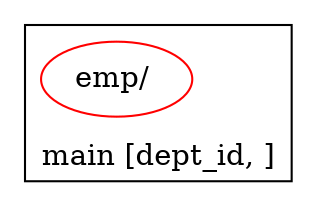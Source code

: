 digraph example1 {
    rankdir=BT;
    nodesep=0.5;
    ordering="in";
  subgraph cluster_main {
    label = "main [dept_id, ]";
    "main_pt"[shape=point, color=white];
    "QUN_0"[label="emp/ ", color=red]
}
}
